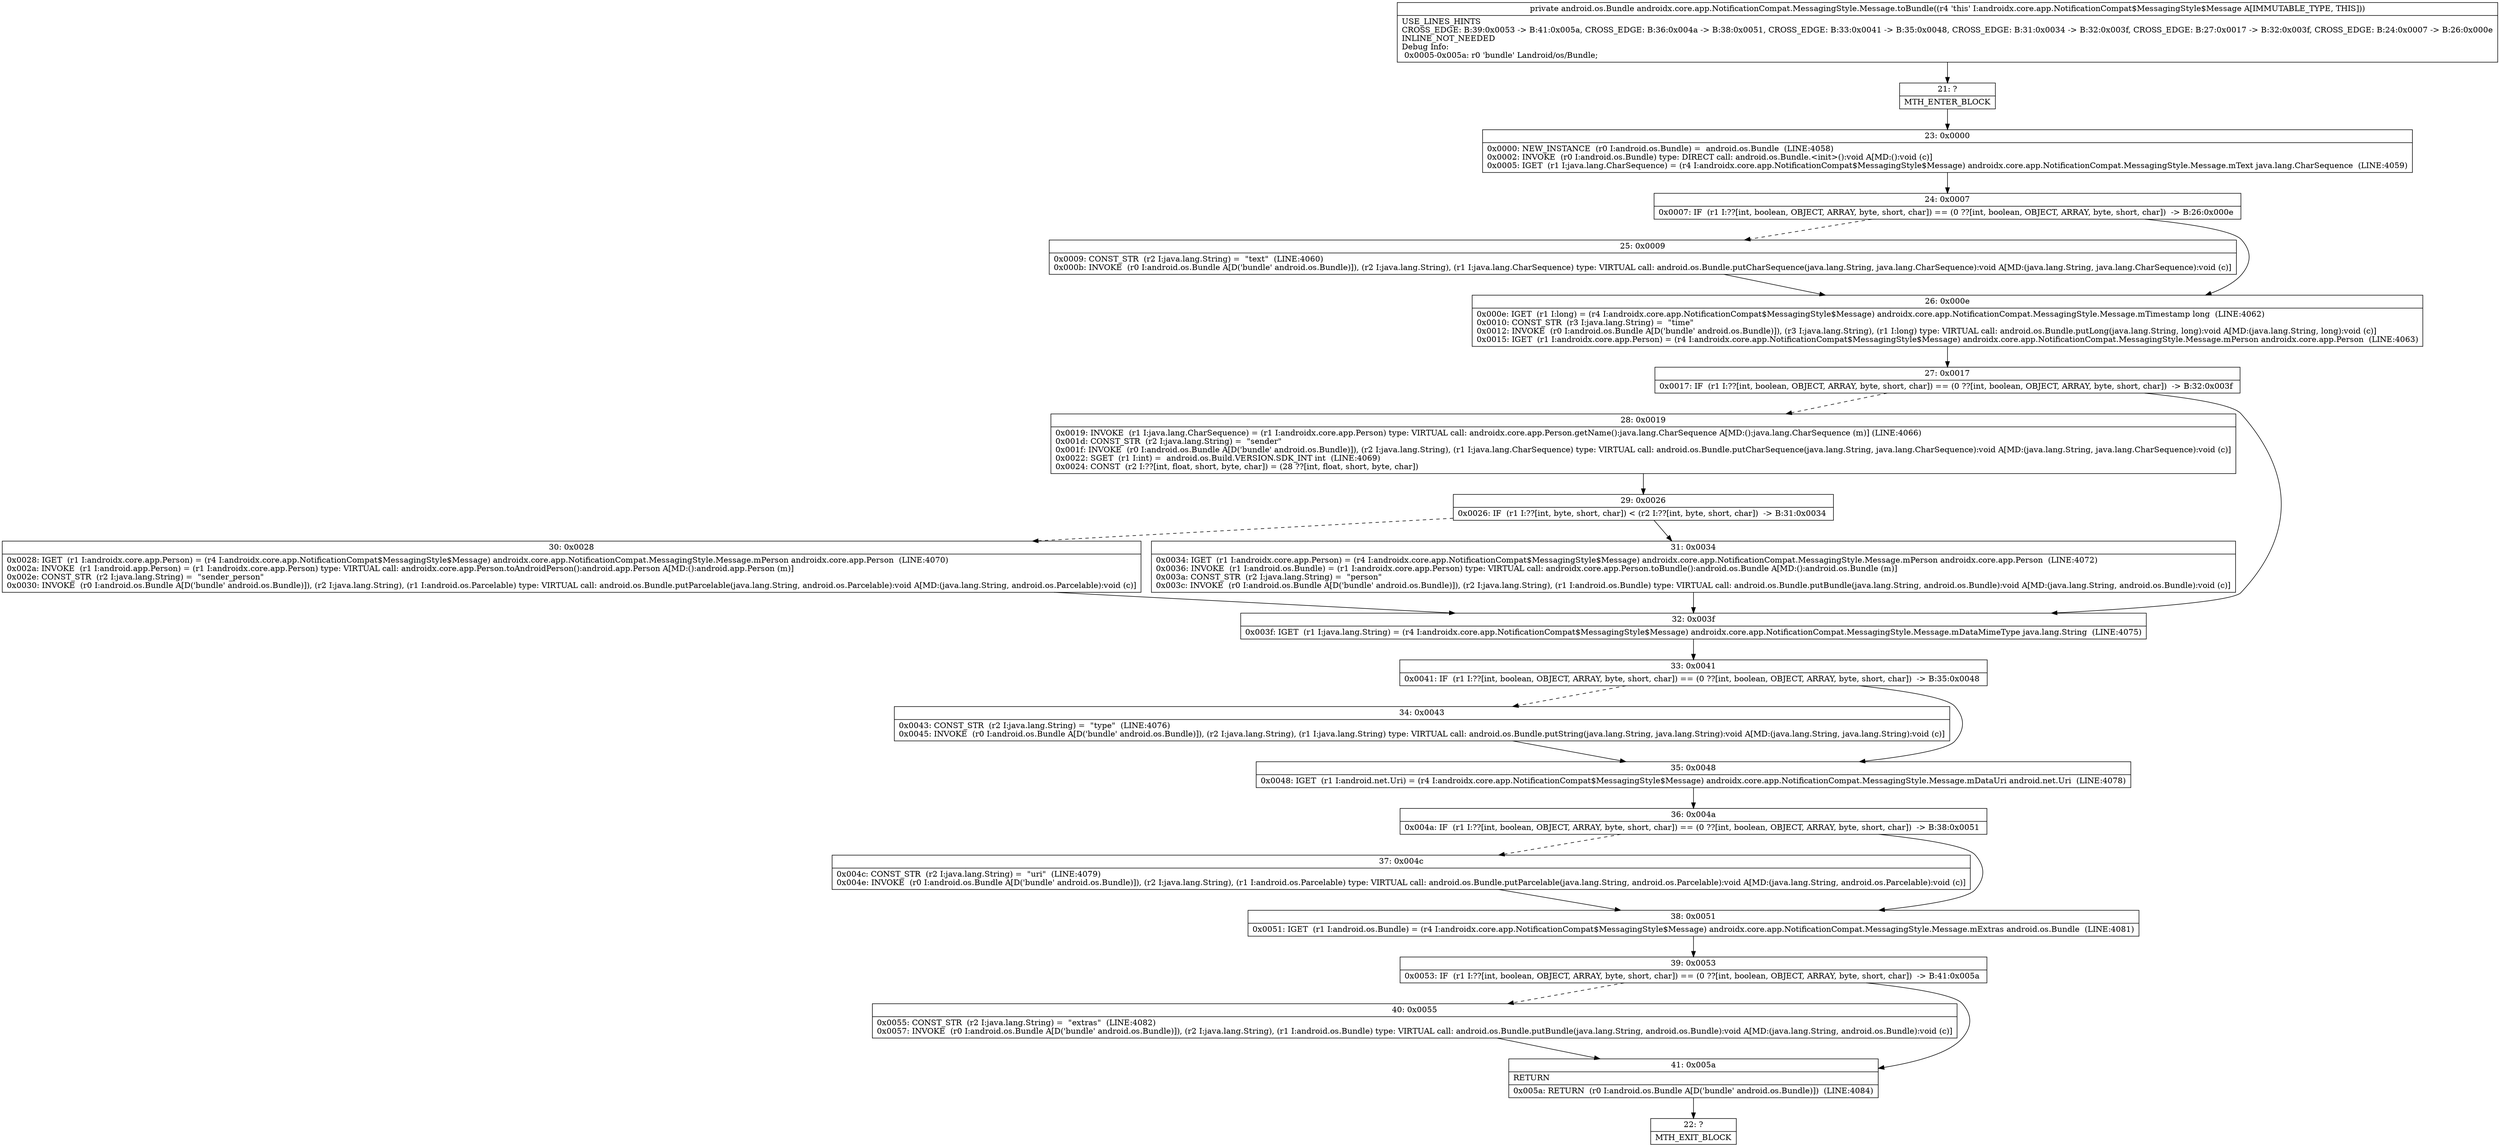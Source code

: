 digraph "CFG forandroidx.core.app.NotificationCompat.MessagingStyle.Message.toBundle()Landroid\/os\/Bundle;" {
Node_21 [shape=record,label="{21\:\ ?|MTH_ENTER_BLOCK\l}"];
Node_23 [shape=record,label="{23\:\ 0x0000|0x0000: NEW_INSTANCE  (r0 I:android.os.Bundle) =  android.os.Bundle  (LINE:4058)\l0x0002: INVOKE  (r0 I:android.os.Bundle) type: DIRECT call: android.os.Bundle.\<init\>():void A[MD:():void (c)]\l0x0005: IGET  (r1 I:java.lang.CharSequence) = (r4 I:androidx.core.app.NotificationCompat$MessagingStyle$Message) androidx.core.app.NotificationCompat.MessagingStyle.Message.mText java.lang.CharSequence  (LINE:4059)\l}"];
Node_24 [shape=record,label="{24\:\ 0x0007|0x0007: IF  (r1 I:??[int, boolean, OBJECT, ARRAY, byte, short, char]) == (0 ??[int, boolean, OBJECT, ARRAY, byte, short, char])  \-\> B:26:0x000e \l}"];
Node_25 [shape=record,label="{25\:\ 0x0009|0x0009: CONST_STR  (r2 I:java.lang.String) =  \"text\"  (LINE:4060)\l0x000b: INVOKE  (r0 I:android.os.Bundle A[D('bundle' android.os.Bundle)]), (r2 I:java.lang.String), (r1 I:java.lang.CharSequence) type: VIRTUAL call: android.os.Bundle.putCharSequence(java.lang.String, java.lang.CharSequence):void A[MD:(java.lang.String, java.lang.CharSequence):void (c)]\l}"];
Node_26 [shape=record,label="{26\:\ 0x000e|0x000e: IGET  (r1 I:long) = (r4 I:androidx.core.app.NotificationCompat$MessagingStyle$Message) androidx.core.app.NotificationCompat.MessagingStyle.Message.mTimestamp long  (LINE:4062)\l0x0010: CONST_STR  (r3 I:java.lang.String) =  \"time\" \l0x0012: INVOKE  (r0 I:android.os.Bundle A[D('bundle' android.os.Bundle)]), (r3 I:java.lang.String), (r1 I:long) type: VIRTUAL call: android.os.Bundle.putLong(java.lang.String, long):void A[MD:(java.lang.String, long):void (c)]\l0x0015: IGET  (r1 I:androidx.core.app.Person) = (r4 I:androidx.core.app.NotificationCompat$MessagingStyle$Message) androidx.core.app.NotificationCompat.MessagingStyle.Message.mPerson androidx.core.app.Person  (LINE:4063)\l}"];
Node_27 [shape=record,label="{27\:\ 0x0017|0x0017: IF  (r1 I:??[int, boolean, OBJECT, ARRAY, byte, short, char]) == (0 ??[int, boolean, OBJECT, ARRAY, byte, short, char])  \-\> B:32:0x003f \l}"];
Node_28 [shape=record,label="{28\:\ 0x0019|0x0019: INVOKE  (r1 I:java.lang.CharSequence) = (r1 I:androidx.core.app.Person) type: VIRTUAL call: androidx.core.app.Person.getName():java.lang.CharSequence A[MD:():java.lang.CharSequence (m)] (LINE:4066)\l0x001d: CONST_STR  (r2 I:java.lang.String) =  \"sender\" \l0x001f: INVOKE  (r0 I:android.os.Bundle A[D('bundle' android.os.Bundle)]), (r2 I:java.lang.String), (r1 I:java.lang.CharSequence) type: VIRTUAL call: android.os.Bundle.putCharSequence(java.lang.String, java.lang.CharSequence):void A[MD:(java.lang.String, java.lang.CharSequence):void (c)]\l0x0022: SGET  (r1 I:int) =  android.os.Build.VERSION.SDK_INT int  (LINE:4069)\l0x0024: CONST  (r2 I:??[int, float, short, byte, char]) = (28 ??[int, float, short, byte, char]) \l}"];
Node_29 [shape=record,label="{29\:\ 0x0026|0x0026: IF  (r1 I:??[int, byte, short, char]) \< (r2 I:??[int, byte, short, char])  \-\> B:31:0x0034 \l}"];
Node_30 [shape=record,label="{30\:\ 0x0028|0x0028: IGET  (r1 I:androidx.core.app.Person) = (r4 I:androidx.core.app.NotificationCompat$MessagingStyle$Message) androidx.core.app.NotificationCompat.MessagingStyle.Message.mPerson androidx.core.app.Person  (LINE:4070)\l0x002a: INVOKE  (r1 I:android.app.Person) = (r1 I:androidx.core.app.Person) type: VIRTUAL call: androidx.core.app.Person.toAndroidPerson():android.app.Person A[MD:():android.app.Person (m)]\l0x002e: CONST_STR  (r2 I:java.lang.String) =  \"sender_person\" \l0x0030: INVOKE  (r0 I:android.os.Bundle A[D('bundle' android.os.Bundle)]), (r2 I:java.lang.String), (r1 I:android.os.Parcelable) type: VIRTUAL call: android.os.Bundle.putParcelable(java.lang.String, android.os.Parcelable):void A[MD:(java.lang.String, android.os.Parcelable):void (c)]\l}"];
Node_31 [shape=record,label="{31\:\ 0x0034|0x0034: IGET  (r1 I:androidx.core.app.Person) = (r4 I:androidx.core.app.NotificationCompat$MessagingStyle$Message) androidx.core.app.NotificationCompat.MessagingStyle.Message.mPerson androidx.core.app.Person  (LINE:4072)\l0x0036: INVOKE  (r1 I:android.os.Bundle) = (r1 I:androidx.core.app.Person) type: VIRTUAL call: androidx.core.app.Person.toBundle():android.os.Bundle A[MD:():android.os.Bundle (m)]\l0x003a: CONST_STR  (r2 I:java.lang.String) =  \"person\" \l0x003c: INVOKE  (r0 I:android.os.Bundle A[D('bundle' android.os.Bundle)]), (r2 I:java.lang.String), (r1 I:android.os.Bundle) type: VIRTUAL call: android.os.Bundle.putBundle(java.lang.String, android.os.Bundle):void A[MD:(java.lang.String, android.os.Bundle):void (c)]\l}"];
Node_32 [shape=record,label="{32\:\ 0x003f|0x003f: IGET  (r1 I:java.lang.String) = (r4 I:androidx.core.app.NotificationCompat$MessagingStyle$Message) androidx.core.app.NotificationCompat.MessagingStyle.Message.mDataMimeType java.lang.String  (LINE:4075)\l}"];
Node_33 [shape=record,label="{33\:\ 0x0041|0x0041: IF  (r1 I:??[int, boolean, OBJECT, ARRAY, byte, short, char]) == (0 ??[int, boolean, OBJECT, ARRAY, byte, short, char])  \-\> B:35:0x0048 \l}"];
Node_34 [shape=record,label="{34\:\ 0x0043|0x0043: CONST_STR  (r2 I:java.lang.String) =  \"type\"  (LINE:4076)\l0x0045: INVOKE  (r0 I:android.os.Bundle A[D('bundle' android.os.Bundle)]), (r2 I:java.lang.String), (r1 I:java.lang.String) type: VIRTUAL call: android.os.Bundle.putString(java.lang.String, java.lang.String):void A[MD:(java.lang.String, java.lang.String):void (c)]\l}"];
Node_35 [shape=record,label="{35\:\ 0x0048|0x0048: IGET  (r1 I:android.net.Uri) = (r4 I:androidx.core.app.NotificationCompat$MessagingStyle$Message) androidx.core.app.NotificationCompat.MessagingStyle.Message.mDataUri android.net.Uri  (LINE:4078)\l}"];
Node_36 [shape=record,label="{36\:\ 0x004a|0x004a: IF  (r1 I:??[int, boolean, OBJECT, ARRAY, byte, short, char]) == (0 ??[int, boolean, OBJECT, ARRAY, byte, short, char])  \-\> B:38:0x0051 \l}"];
Node_37 [shape=record,label="{37\:\ 0x004c|0x004c: CONST_STR  (r2 I:java.lang.String) =  \"uri\"  (LINE:4079)\l0x004e: INVOKE  (r0 I:android.os.Bundle A[D('bundle' android.os.Bundle)]), (r2 I:java.lang.String), (r1 I:android.os.Parcelable) type: VIRTUAL call: android.os.Bundle.putParcelable(java.lang.String, android.os.Parcelable):void A[MD:(java.lang.String, android.os.Parcelable):void (c)]\l}"];
Node_38 [shape=record,label="{38\:\ 0x0051|0x0051: IGET  (r1 I:android.os.Bundle) = (r4 I:androidx.core.app.NotificationCompat$MessagingStyle$Message) androidx.core.app.NotificationCompat.MessagingStyle.Message.mExtras android.os.Bundle  (LINE:4081)\l}"];
Node_39 [shape=record,label="{39\:\ 0x0053|0x0053: IF  (r1 I:??[int, boolean, OBJECT, ARRAY, byte, short, char]) == (0 ??[int, boolean, OBJECT, ARRAY, byte, short, char])  \-\> B:41:0x005a \l}"];
Node_40 [shape=record,label="{40\:\ 0x0055|0x0055: CONST_STR  (r2 I:java.lang.String) =  \"extras\"  (LINE:4082)\l0x0057: INVOKE  (r0 I:android.os.Bundle A[D('bundle' android.os.Bundle)]), (r2 I:java.lang.String), (r1 I:android.os.Bundle) type: VIRTUAL call: android.os.Bundle.putBundle(java.lang.String, android.os.Bundle):void A[MD:(java.lang.String, android.os.Bundle):void (c)]\l}"];
Node_41 [shape=record,label="{41\:\ 0x005a|RETURN\l|0x005a: RETURN  (r0 I:android.os.Bundle A[D('bundle' android.os.Bundle)])  (LINE:4084)\l}"];
Node_22 [shape=record,label="{22\:\ ?|MTH_EXIT_BLOCK\l}"];
MethodNode[shape=record,label="{private android.os.Bundle androidx.core.app.NotificationCompat.MessagingStyle.Message.toBundle((r4 'this' I:androidx.core.app.NotificationCompat$MessagingStyle$Message A[IMMUTABLE_TYPE, THIS]))  | USE_LINES_HINTS\lCROSS_EDGE: B:39:0x0053 \-\> B:41:0x005a, CROSS_EDGE: B:36:0x004a \-\> B:38:0x0051, CROSS_EDGE: B:33:0x0041 \-\> B:35:0x0048, CROSS_EDGE: B:31:0x0034 \-\> B:32:0x003f, CROSS_EDGE: B:27:0x0017 \-\> B:32:0x003f, CROSS_EDGE: B:24:0x0007 \-\> B:26:0x000e\lINLINE_NOT_NEEDED\lDebug Info:\l  0x0005\-0x005a: r0 'bundle' Landroid\/os\/Bundle;\l}"];
MethodNode -> Node_21;Node_21 -> Node_23;
Node_23 -> Node_24;
Node_24 -> Node_25[style=dashed];
Node_24 -> Node_26;
Node_25 -> Node_26;
Node_26 -> Node_27;
Node_27 -> Node_28[style=dashed];
Node_27 -> Node_32;
Node_28 -> Node_29;
Node_29 -> Node_30[style=dashed];
Node_29 -> Node_31;
Node_30 -> Node_32;
Node_31 -> Node_32;
Node_32 -> Node_33;
Node_33 -> Node_34[style=dashed];
Node_33 -> Node_35;
Node_34 -> Node_35;
Node_35 -> Node_36;
Node_36 -> Node_37[style=dashed];
Node_36 -> Node_38;
Node_37 -> Node_38;
Node_38 -> Node_39;
Node_39 -> Node_40[style=dashed];
Node_39 -> Node_41;
Node_40 -> Node_41;
Node_41 -> Node_22;
}

